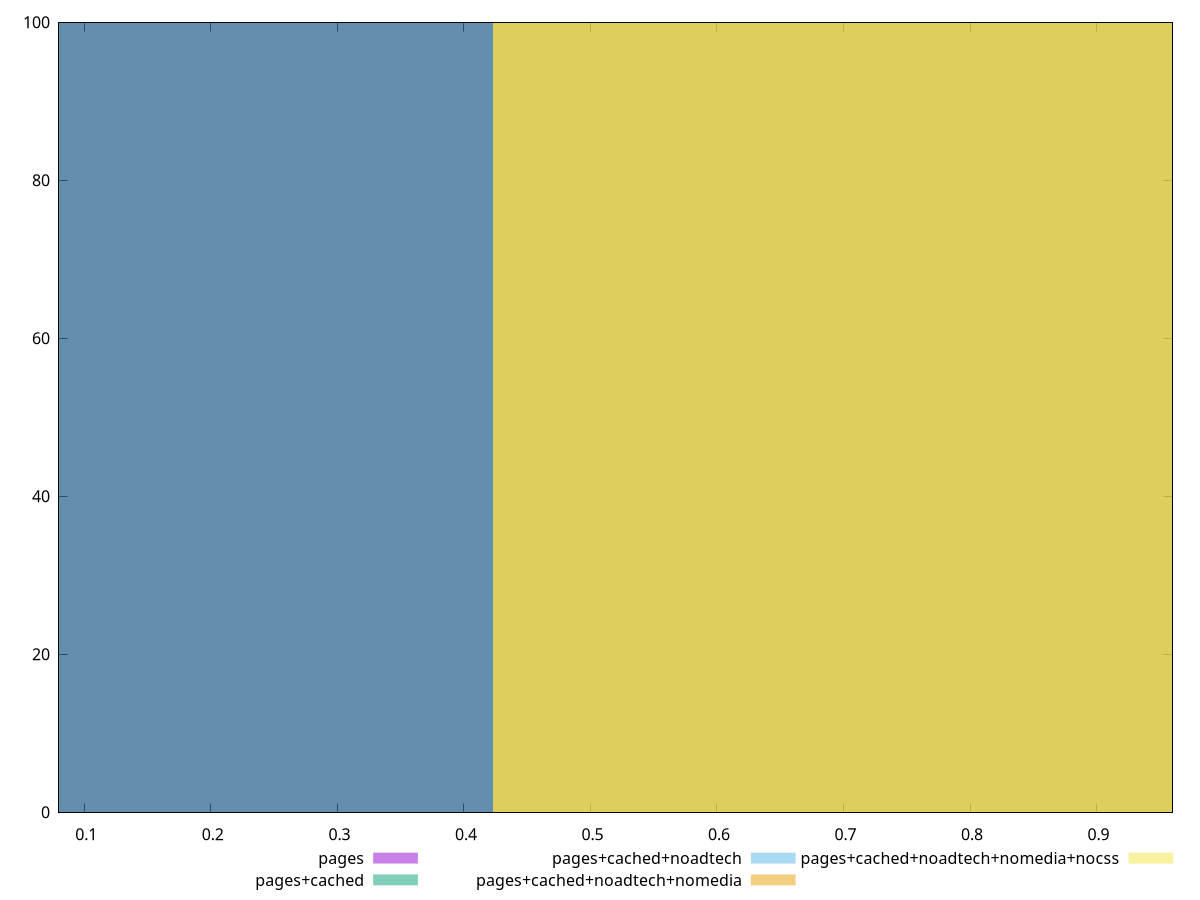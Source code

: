 reset

$pages <<EOF
0 100
EOF

$pagesCached <<EOF
0 100
EOF

$pagesCachedNoadtech <<EOF
0.8460955517241849 100
EOF

$pagesCachedNoadtechNomedia <<EOF
0.8460955517241849 100
EOF

$pagesCachedNoadtechNomediaNocss <<EOF
0.8460955517241849 100
EOF

set key outside below
set boxwidth 0.8460955517241849
set xrange [0.08:0.96]
set yrange [0:100]
set trange [0:100]
set style fill transparent solid 0.5 noborder
set terminal svg size 640, 530 enhanced background rgb 'white'
set output "report_00018_2021-02-10T15-25-16.877Z/interactive/comparison/histogram/all_score.svg"

plot $pages title "pages" with boxes, \
     $pagesCached title "pages+cached" with boxes, \
     $pagesCachedNoadtech title "pages+cached+noadtech" with boxes, \
     $pagesCachedNoadtechNomedia title "pages+cached+noadtech+nomedia" with boxes, \
     $pagesCachedNoadtechNomediaNocss title "pages+cached+noadtech+nomedia+nocss" with boxes

reset

